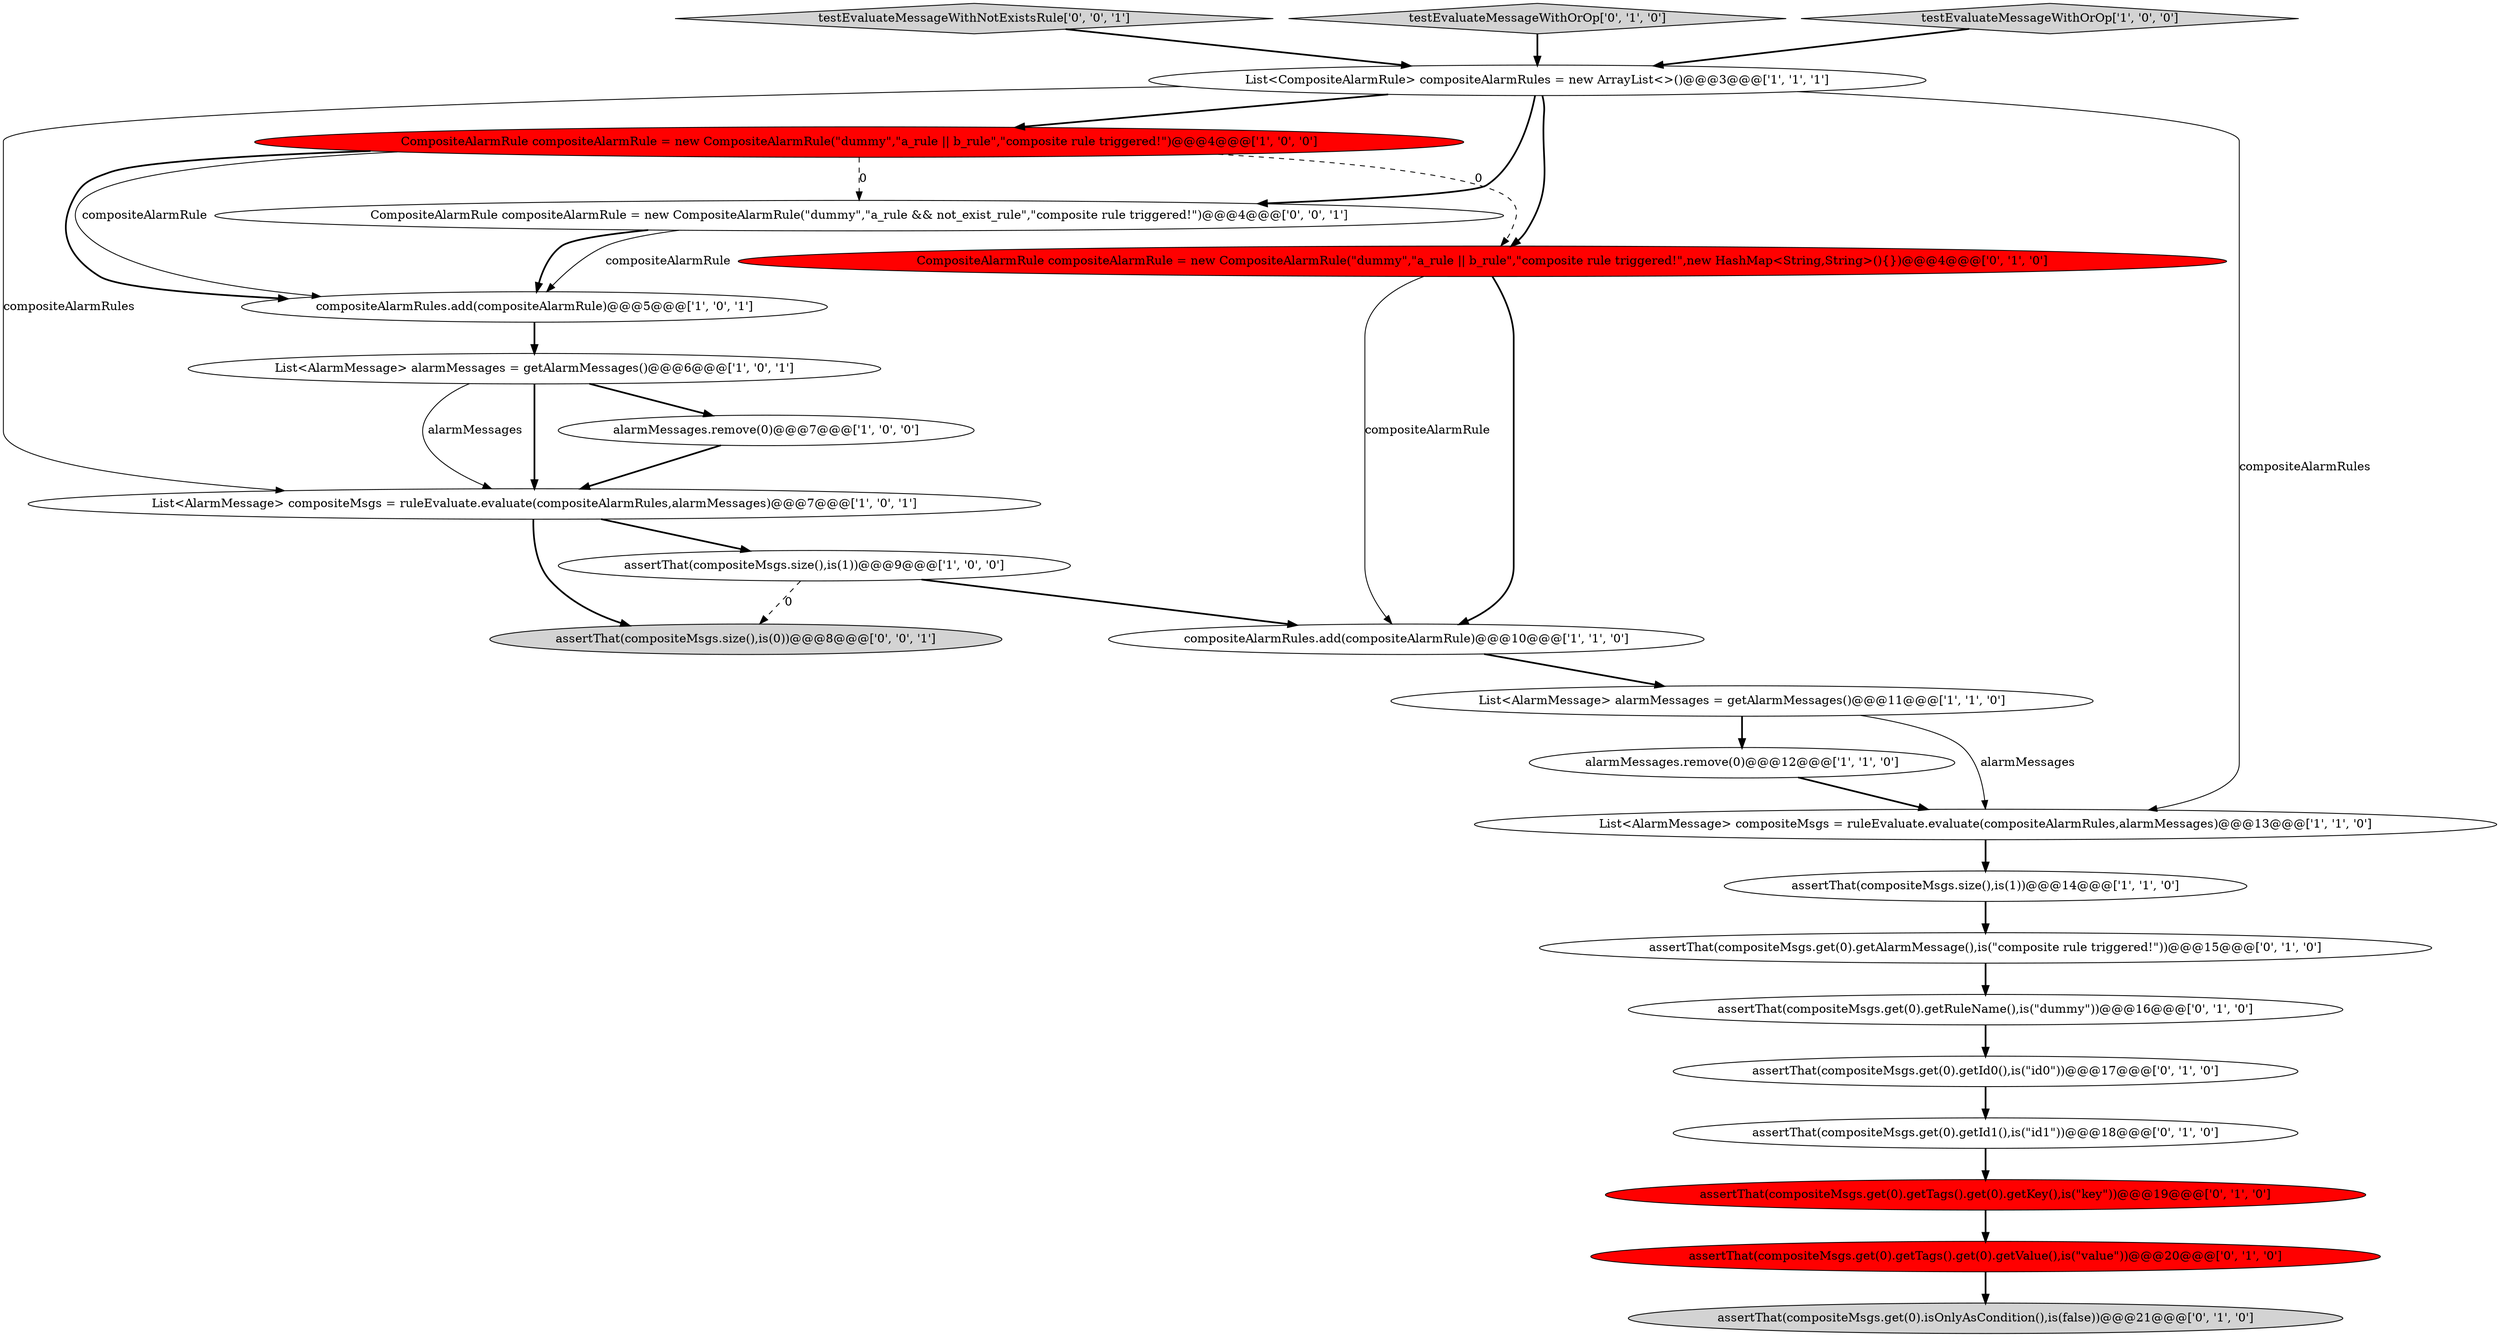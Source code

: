 digraph {
24 [style = filled, label = "testEvaluateMessageWithNotExistsRule['0', '0', '1']", fillcolor = lightgray, shape = diamond image = "AAA0AAABBB3BBB"];
6 [style = filled, label = "List<AlarmMessage> compositeMsgs = ruleEvaluate.evaluate(compositeAlarmRules,alarmMessages)@@@7@@@['1', '0', '1']", fillcolor = white, shape = ellipse image = "AAA0AAABBB1BBB"];
19 [style = filled, label = "assertThat(compositeMsgs.get(0).getId1(),is(\"id1\"))@@@18@@@['0', '1', '0']", fillcolor = white, shape = ellipse image = "AAA0AAABBB2BBB"];
5 [style = filled, label = "assertThat(compositeMsgs.size(),is(1))@@@9@@@['1', '0', '0']", fillcolor = white, shape = ellipse image = "AAA0AAABBB1BBB"];
4 [style = filled, label = "assertThat(compositeMsgs.size(),is(1))@@@14@@@['1', '1', '0']", fillcolor = white, shape = ellipse image = "AAA0AAABBB1BBB"];
15 [style = filled, label = "CompositeAlarmRule compositeAlarmRule = new CompositeAlarmRule(\"dummy\",\"a_rule || b_rule\",\"composite rule triggered!\",new HashMap<String,String>(){})@@@4@@@['0', '1', '0']", fillcolor = red, shape = ellipse image = "AAA1AAABBB2BBB"];
7 [style = filled, label = "compositeAlarmRules.add(compositeAlarmRule)@@@5@@@['1', '0', '1']", fillcolor = white, shape = ellipse image = "AAA0AAABBB1BBB"];
3 [style = filled, label = "alarmMessages.remove(0)@@@12@@@['1', '1', '0']", fillcolor = white, shape = ellipse image = "AAA0AAABBB1BBB"];
10 [style = filled, label = "List<AlarmMessage> compositeMsgs = ruleEvaluate.evaluate(compositeAlarmRules,alarmMessages)@@@13@@@['1', '1', '0']", fillcolor = white, shape = ellipse image = "AAA0AAABBB1BBB"];
18 [style = filled, label = "testEvaluateMessageWithOrOp['0', '1', '0']", fillcolor = lightgray, shape = diamond image = "AAA0AAABBB2BBB"];
13 [style = filled, label = "assertThat(compositeMsgs.get(0).getTags().get(0).getValue(),is(\"value\"))@@@20@@@['0', '1', '0']", fillcolor = red, shape = ellipse image = "AAA1AAABBB2BBB"];
1 [style = filled, label = "List<CompositeAlarmRule> compositeAlarmRules = new ArrayList<>()@@@3@@@['1', '1', '1']", fillcolor = white, shape = ellipse image = "AAA0AAABBB1BBB"];
23 [style = filled, label = "assertThat(compositeMsgs.size(),is(0))@@@8@@@['0', '0', '1']", fillcolor = lightgray, shape = ellipse image = "AAA0AAABBB3BBB"];
0 [style = filled, label = "List<AlarmMessage> alarmMessages = getAlarmMessages()@@@11@@@['1', '1', '0']", fillcolor = white, shape = ellipse image = "AAA0AAABBB1BBB"];
22 [style = filled, label = "CompositeAlarmRule compositeAlarmRule = new CompositeAlarmRule(\"dummy\",\"a_rule && not_exist_rule\",\"composite rule triggered!\")@@@4@@@['0', '0', '1']", fillcolor = white, shape = ellipse image = "AAA0AAABBB3BBB"];
21 [style = filled, label = "assertThat(compositeMsgs.get(0).getTags().get(0).getKey(),is(\"key\"))@@@19@@@['0', '1', '0']", fillcolor = red, shape = ellipse image = "AAA1AAABBB2BBB"];
14 [style = filled, label = "assertThat(compositeMsgs.get(0).getId0(),is(\"id0\"))@@@17@@@['0', '1', '0']", fillcolor = white, shape = ellipse image = "AAA0AAABBB2BBB"];
17 [style = filled, label = "assertThat(compositeMsgs.get(0).getAlarmMessage(),is(\"composite rule triggered!\"))@@@15@@@['0', '1', '0']", fillcolor = white, shape = ellipse image = "AAA0AAABBB2BBB"];
20 [style = filled, label = "assertThat(compositeMsgs.get(0).getRuleName(),is(\"dummy\"))@@@16@@@['0', '1', '0']", fillcolor = white, shape = ellipse image = "AAA0AAABBB2BBB"];
8 [style = filled, label = "List<AlarmMessage> alarmMessages = getAlarmMessages()@@@6@@@['1', '0', '1']", fillcolor = white, shape = ellipse image = "AAA0AAABBB1BBB"];
9 [style = filled, label = "testEvaluateMessageWithOrOp['1', '0', '0']", fillcolor = lightgray, shape = diamond image = "AAA0AAABBB1BBB"];
12 [style = filled, label = "CompositeAlarmRule compositeAlarmRule = new CompositeAlarmRule(\"dummy\",\"a_rule || b_rule\",\"composite rule triggered!\")@@@4@@@['1', '0', '0']", fillcolor = red, shape = ellipse image = "AAA1AAABBB1BBB"];
2 [style = filled, label = "compositeAlarmRules.add(compositeAlarmRule)@@@10@@@['1', '1', '0']", fillcolor = white, shape = ellipse image = "AAA0AAABBB1BBB"];
16 [style = filled, label = "assertThat(compositeMsgs.get(0).isOnlyAsCondition(),is(false))@@@21@@@['0', '1', '0']", fillcolor = lightgray, shape = ellipse image = "AAA0AAABBB2BBB"];
11 [style = filled, label = "alarmMessages.remove(0)@@@7@@@['1', '0', '0']", fillcolor = white, shape = ellipse image = "AAA0AAABBB1BBB"];
0->3 [style = bold, label=""];
15->2 [style = bold, label=""];
4->17 [style = bold, label=""];
8->6 [style = solid, label="alarmMessages"];
22->7 [style = solid, label="compositeAlarmRule"];
5->23 [style = dashed, label="0"];
6->23 [style = bold, label=""];
1->15 [style = bold, label=""];
11->6 [style = bold, label=""];
14->19 [style = bold, label=""];
20->14 [style = bold, label=""];
8->6 [style = bold, label=""];
0->10 [style = solid, label="alarmMessages"];
12->7 [style = solid, label="compositeAlarmRule"];
7->8 [style = bold, label=""];
13->16 [style = bold, label=""];
12->7 [style = bold, label=""];
22->7 [style = bold, label=""];
1->10 [style = solid, label="compositeAlarmRules"];
1->22 [style = bold, label=""];
3->10 [style = bold, label=""];
6->5 [style = bold, label=""];
5->2 [style = bold, label=""];
2->0 [style = bold, label=""];
18->1 [style = bold, label=""];
12->22 [style = dashed, label="0"];
1->12 [style = bold, label=""];
10->4 [style = bold, label=""];
12->15 [style = dashed, label="0"];
24->1 [style = bold, label=""];
1->6 [style = solid, label="compositeAlarmRules"];
9->1 [style = bold, label=""];
15->2 [style = solid, label="compositeAlarmRule"];
8->11 [style = bold, label=""];
21->13 [style = bold, label=""];
17->20 [style = bold, label=""];
19->21 [style = bold, label=""];
}
